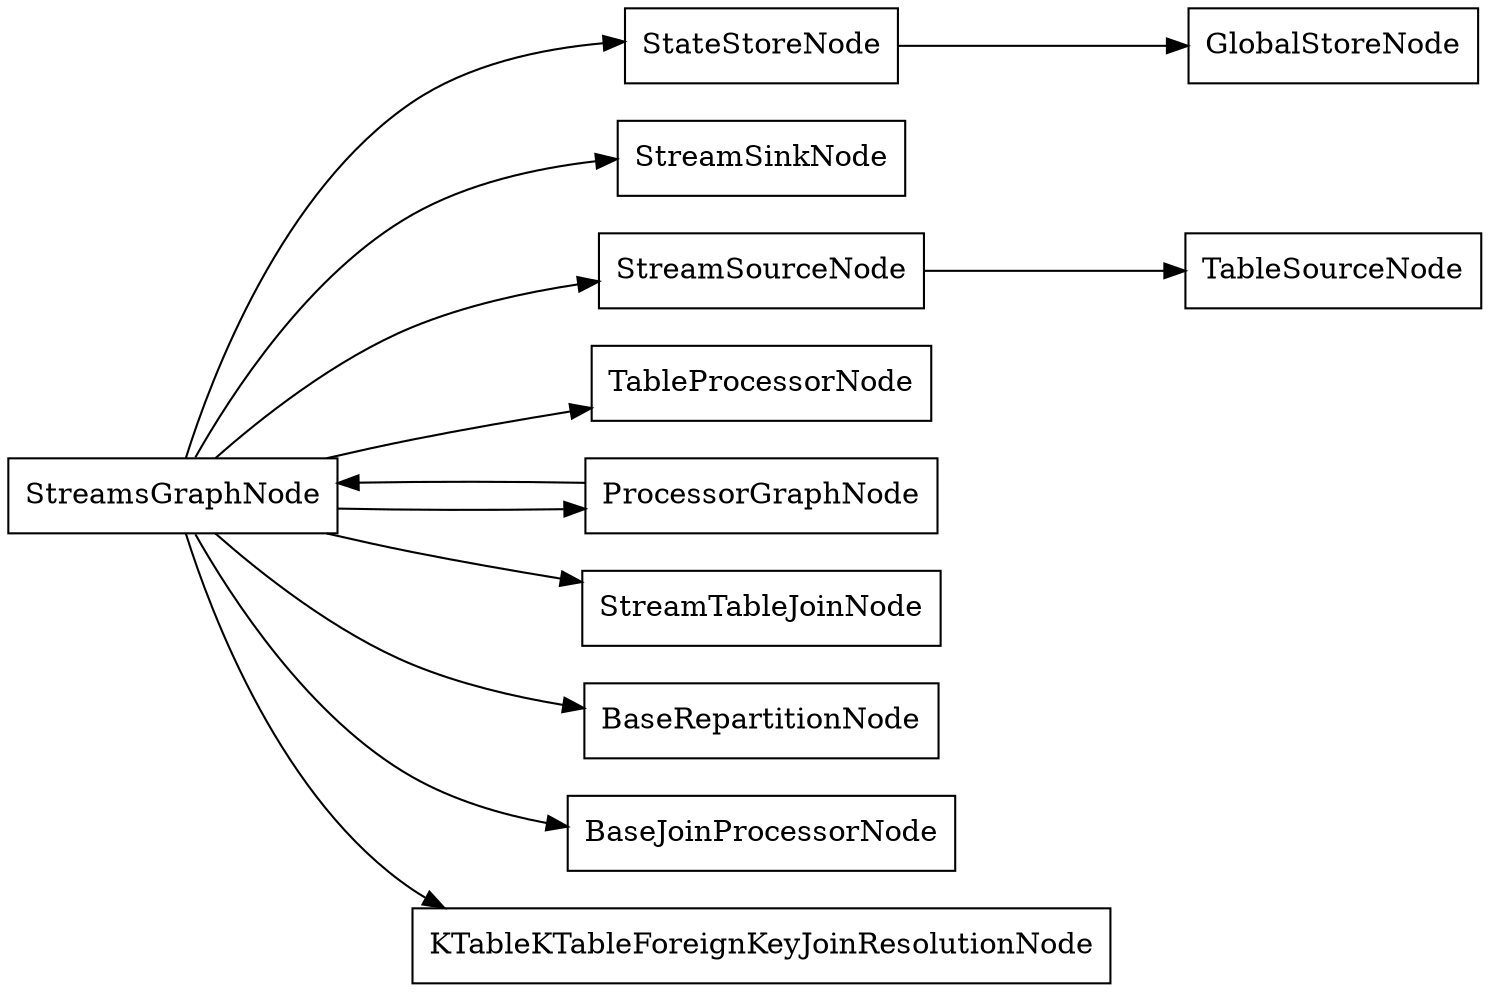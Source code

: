 digraph stream_graph_node {
  node[shape=box;];
  newrank=true;
  rankdir=LR;
  StreamsGraphNode -> {
    StateStoreNode;
    StreamSinkNode;
    StreamSourceNode;
    TableProcessorNode;
    ProcessorGraphNode;
    StreamTableJoinNode;
    BaseRepartitionNode
    BaseJoinProcessorNode;
    KTableKTableForeignKeyJoinResolutionNode;
  };
  StateStoreNode -> GlobalStoreNode;
  StreamSourceNode -> TableSourceNode;
  ProcessorGraphNode -> StreamsGraphNode;
}
